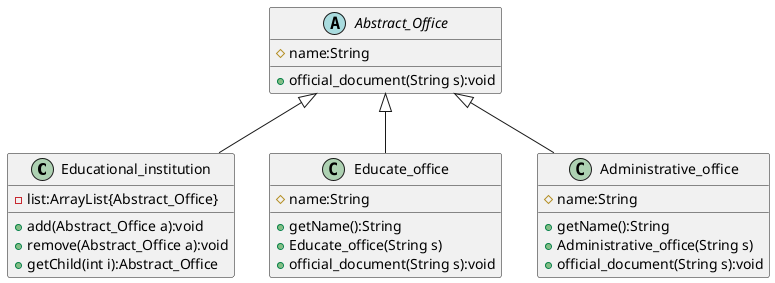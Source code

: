 @startuml
'https://plantuml.com/class-diagram

'class HuNan_Branch
'class ChangSha_Teaching_point

class Educational_institution extends Abstract_Office{
-list:ArrayList{Abstract_Office}
+add(Abstract_Office a):void
+remove(Abstract_Office a):void
+getChild(int i):Abstract_Office
}


abstract class Abstract_Office{
#name:String
+official_document(String s):void
}

class Educate_office extends Abstract_Office{
#name:String
+getName():String
+Educate_office(String s)
+official_document(String s):void
}

class Administrative_office extends Abstract_Office{
#name:String
+getName():String
+Administrative_office(String s)
+official_document(String s):void
}


@enduml